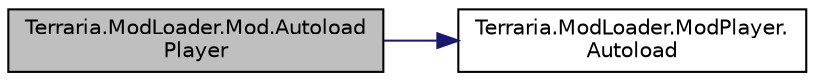 digraph "Terraria.ModLoader.Mod.AutoloadPlayer"
{
  edge [fontname="Helvetica",fontsize="10",labelfontname="Helvetica",labelfontsize="10"];
  node [fontname="Helvetica",fontsize="10",shape=record];
  rankdir="LR";
  Node155 [label="Terraria.ModLoader.Mod.Autoload\lPlayer",height=0.2,width=0.4,color="black", fillcolor="grey75", style="filled", fontcolor="black"];
  Node155 -> Node156 [color="midnightblue",fontsize="10",style="solid",fontname="Helvetica"];
  Node156 [label="Terraria.ModLoader.ModPlayer.\lAutoload",height=0.2,width=0.4,color="black", fillcolor="white", style="filled",URL="$class_terraria_1_1_mod_loader_1_1_mod_player.html#af2a28d3c043a84ede9cfb4f5e10672c1",tooltip="Allows you to automatically add a ModPlayer instead of using Mod.AddPlayer. Return true to allow auto..."];
}
